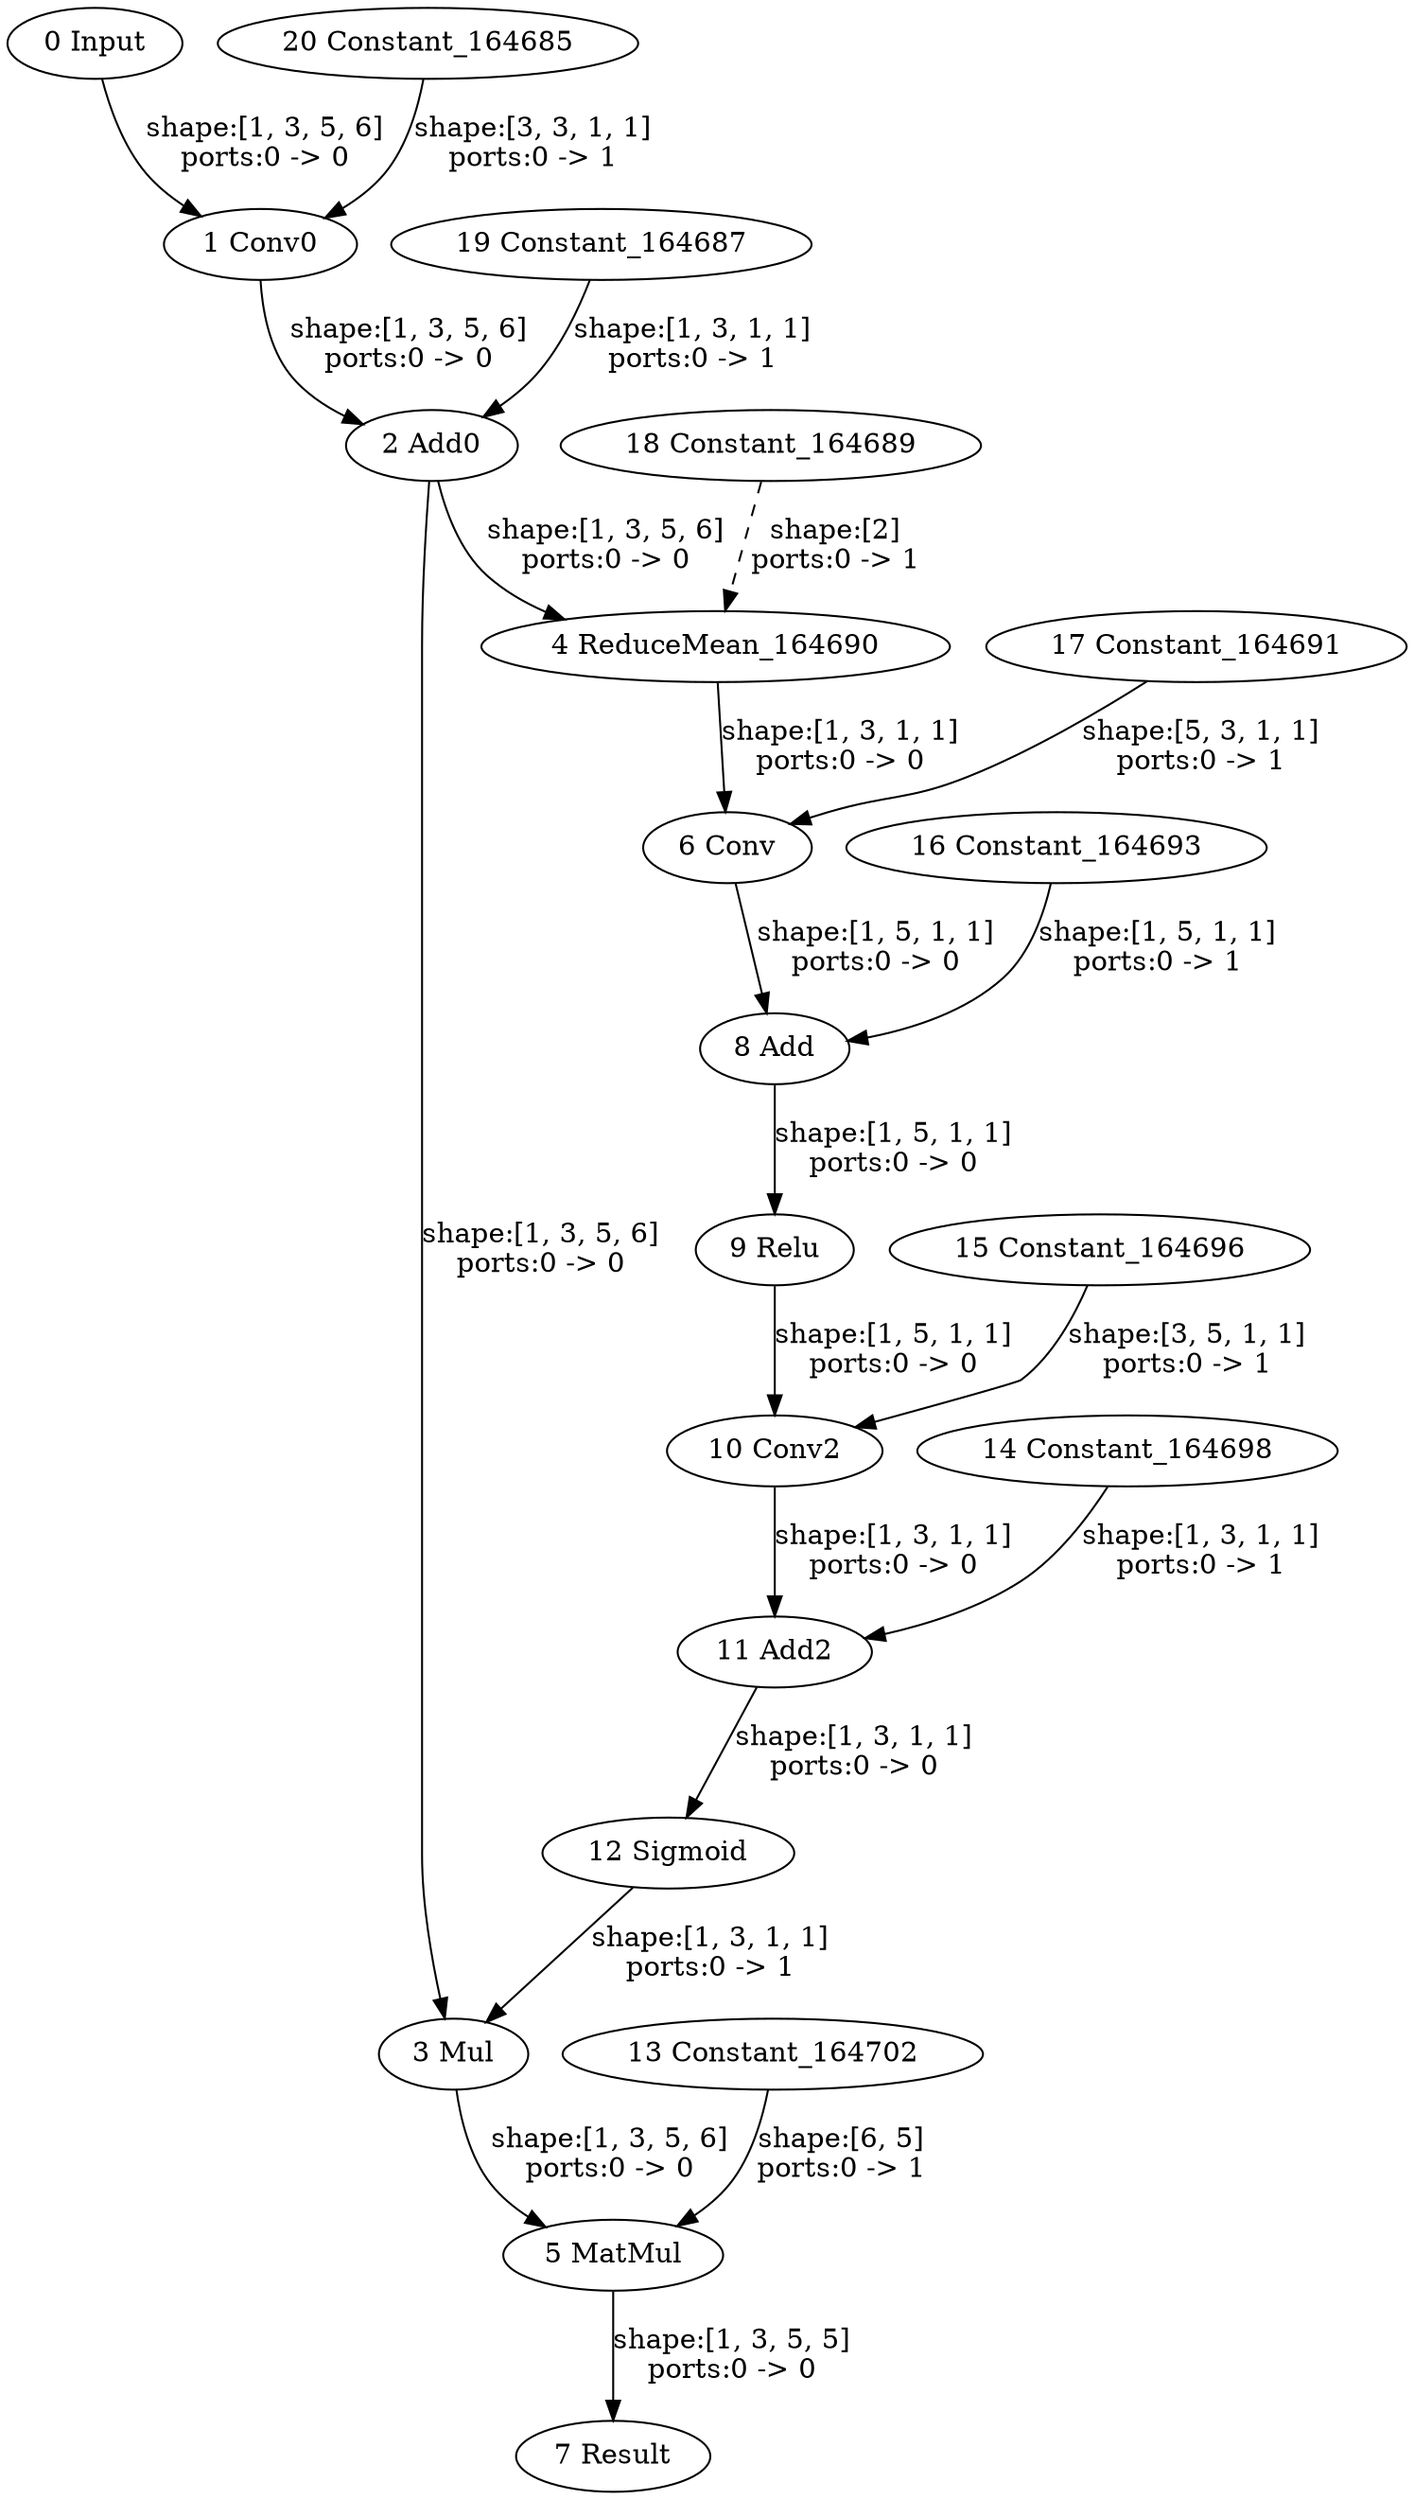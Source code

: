 strict digraph  {
"0 Input" [id=0, type=Parameter];
"1 Conv0" [id=1, type=Convolution];
"2 Add0" [id=2, type=Add];
"3 Mul" [id=3, type=Multiply];
"4 ReduceMean_164690" [id=4, type=ReduceMean];
"5 MatMul" [id=5, type=MatMul];
"6 Conv" [id=6, type=Convolution];
"7 Result" [id=7, type=Result];
"8 Add" [id=8, type=Add];
"9 Relu" [id=9, type=Relu];
"10 Conv2" [id=10, type=Convolution];
"11 Add2" [id=11, type=Add];
"12 Sigmoid" [id=12, type=Sigmoid];
"13 Constant_164702" [id=13, type=Constant];
"14 Constant_164698" [id=14, type=Constant];
"15 Constant_164696" [id=15, type=Constant];
"16 Constant_164693" [id=16, type=Constant];
"17 Constant_164691" [id=17, type=Constant];
"18 Constant_164689" [id=18, type=Constant];
"19 Constant_164687" [id=19, type=Constant];
"20 Constant_164685" [id=20, type=Constant];
"0 Input" -> "1 Conv0"  [label="shape:[1, 3, 5, 6]\nports:0 -> 0", style=solid];
"1 Conv0" -> "2 Add0"  [label="shape:[1, 3, 5, 6]\nports:0 -> 0", style=solid];
"2 Add0" -> "3 Mul"  [label="shape:[1, 3, 5, 6]\nports:0 -> 0", style=solid];
"2 Add0" -> "4 ReduceMean_164690"  [label="shape:[1, 3, 5, 6]\nports:0 -> 0", style=solid];
"3 Mul" -> "5 MatMul"  [label="shape:[1, 3, 5, 6]\nports:0 -> 0", style=solid];
"4 ReduceMean_164690" -> "6 Conv"  [label="shape:[1, 3, 1, 1]\nports:0 -> 0", style=solid];
"5 MatMul" -> "7 Result"  [label="shape:[1, 3, 5, 5]\nports:0 -> 0", style=solid];
"6 Conv" -> "8 Add"  [label="shape:[1, 5, 1, 1]\nports:0 -> 0", style=solid];
"8 Add" -> "9 Relu"  [label="shape:[1, 5, 1, 1]\nports:0 -> 0", style=solid];
"9 Relu" -> "10 Conv2"  [label="shape:[1, 5, 1, 1]\nports:0 -> 0", style=solid];
"10 Conv2" -> "11 Add2"  [label="shape:[1, 3, 1, 1]\nports:0 -> 0", style=solid];
"11 Add2" -> "12 Sigmoid"  [label="shape:[1, 3, 1, 1]\nports:0 -> 0", style=solid];
"12 Sigmoid" -> "3 Mul"  [label="shape:[1, 3, 1, 1]\nports:0 -> 1", style=solid];
"13 Constant_164702" -> "5 MatMul"  [label="shape:[6, 5]\nports:0 -> 1", style=solid];
"14 Constant_164698" -> "11 Add2"  [label="shape:[1, 3, 1, 1]\nports:0 -> 1", style=solid];
"15 Constant_164696" -> "10 Conv2"  [label="shape:[3, 5, 1, 1]\nports:0 -> 1", style=solid];
"16 Constant_164693" -> "8 Add"  [label="shape:[1, 5, 1, 1]\nports:0 -> 1", style=solid];
"17 Constant_164691" -> "6 Conv"  [label="shape:[5, 3, 1, 1]\nports:0 -> 1", style=solid];
"18 Constant_164689" -> "4 ReduceMean_164690"  [label="shape:[2]\nports:0 -> 1", style=dashed];
"19 Constant_164687" -> "2 Add0"  [label="shape:[1, 3, 1, 1]\nports:0 -> 1", style=solid];
"20 Constant_164685" -> "1 Conv0"  [label="shape:[3, 3, 1, 1]\nports:0 -> 1", style=solid];
}
